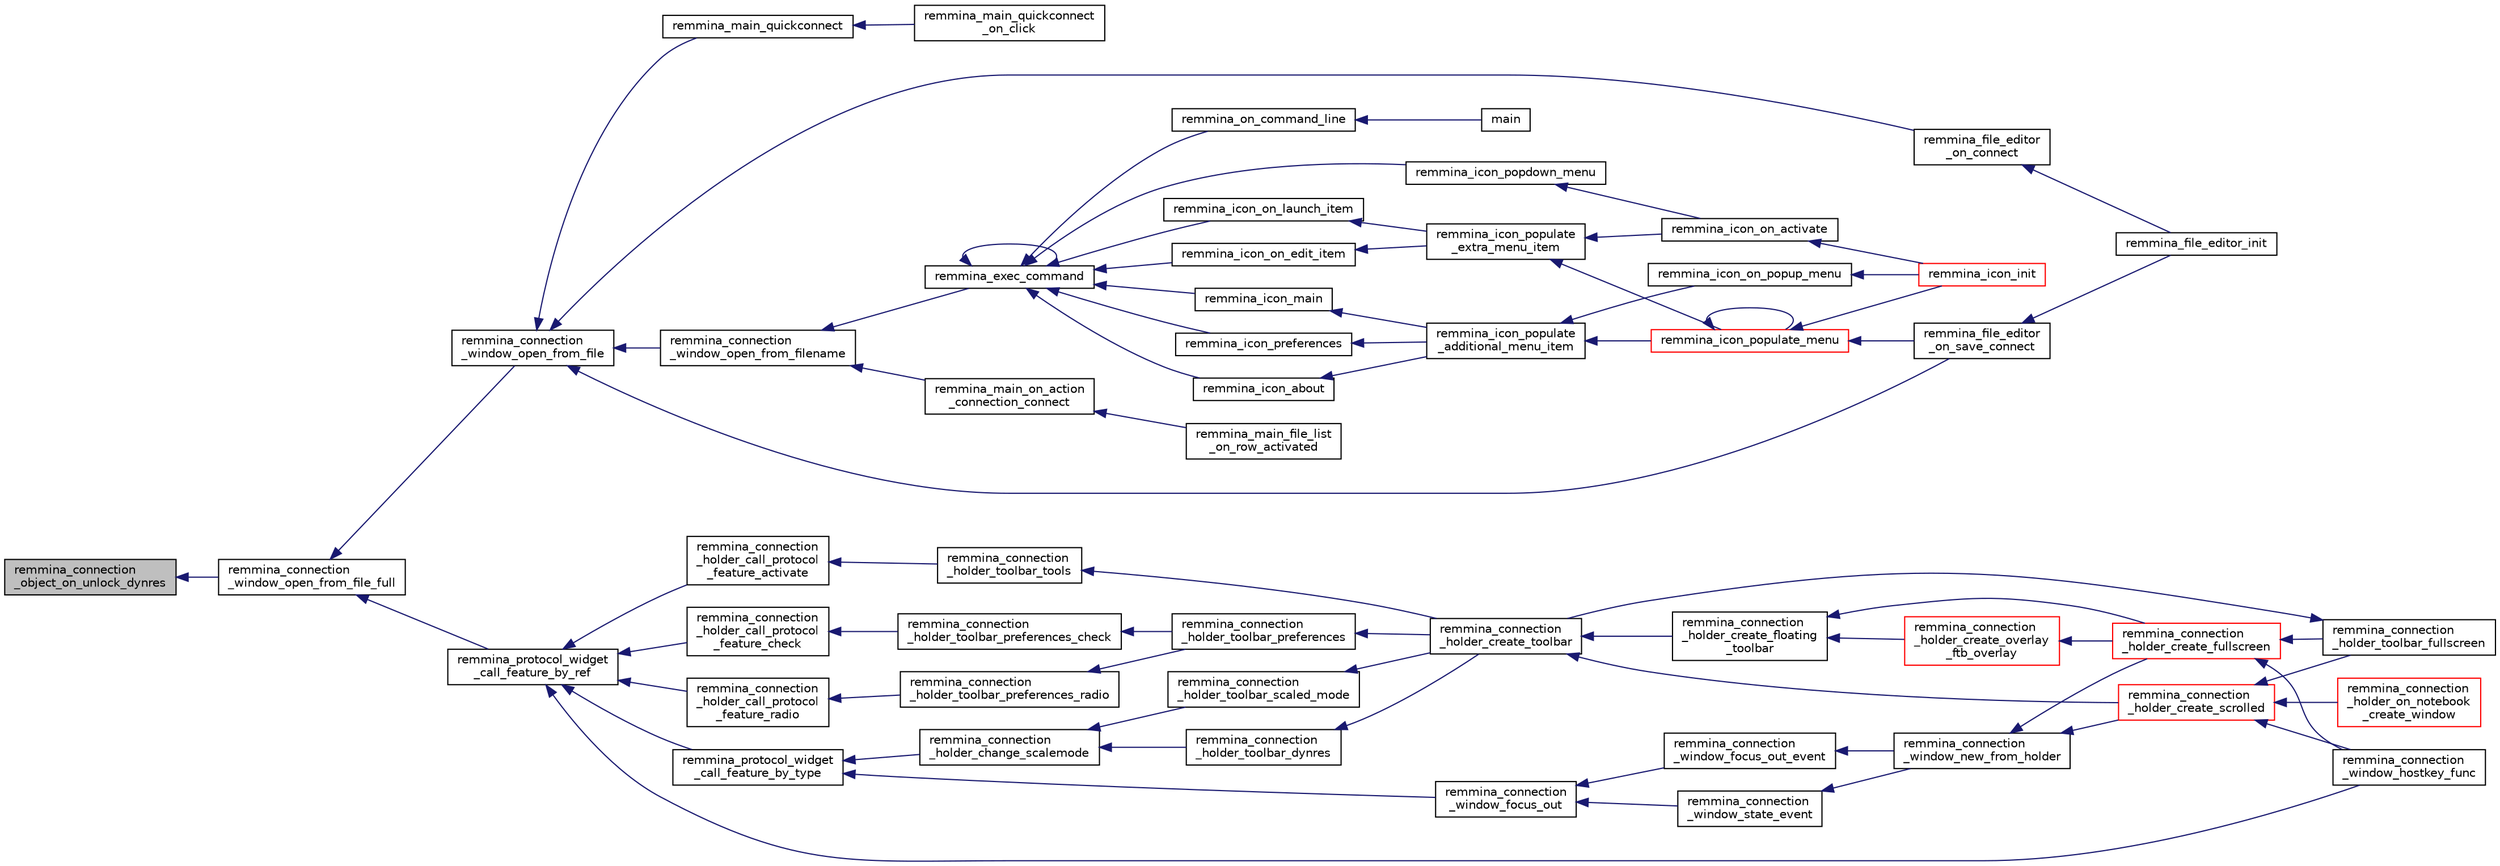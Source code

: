 digraph "remmina_connection_object_on_unlock_dynres"
{
  edge [fontname="Helvetica",fontsize="10",labelfontname="Helvetica",labelfontsize="10"];
  node [fontname="Helvetica",fontsize="10",shape=record];
  rankdir="LR";
  Node11727 [label="remmina_connection\l_object_on_unlock_dynres",height=0.2,width=0.4,color="black", fillcolor="grey75", style="filled", fontcolor="black"];
  Node11727 -> Node11728 [dir="back",color="midnightblue",fontsize="10",style="solid",fontname="Helvetica"];
  Node11728 [label="remmina_connection\l_window_open_from_file_full",height=0.2,width=0.4,color="black", fillcolor="white", style="filled",URL="$remmina__connection__window_8h.html#adbf2b670ca3bae96a99cb0b36021a961"];
  Node11728 -> Node11729 [dir="back",color="midnightblue",fontsize="10",style="solid",fontname="Helvetica"];
  Node11729 [label="remmina_connection\l_window_open_from_file",height=0.2,width=0.4,color="black", fillcolor="white", style="filled",URL="$remmina__connection__window_8h.html#a1c7f722a89609523cc4de079cc82f23c"];
  Node11729 -> Node11730 [dir="back",color="midnightblue",fontsize="10",style="solid",fontname="Helvetica"];
  Node11730 [label="remmina_connection\l_window_open_from_filename",height=0.2,width=0.4,color="black", fillcolor="white", style="filled",URL="$remmina__connection__window_8h.html#ab0ed27ef360efc7d92906cbabf9da5db"];
  Node11730 -> Node11731 [dir="back",color="midnightblue",fontsize="10",style="solid",fontname="Helvetica"];
  Node11731 [label="remmina_exec_command",height=0.2,width=0.4,color="black", fillcolor="white", style="filled",URL="$remmina__exec_8h.html#a424cabdcff647797061e7482049d62a7"];
  Node11731 -> Node11732 [dir="back",color="midnightblue",fontsize="10",style="solid",fontname="Helvetica"];
  Node11732 [label="remmina_on_command_line",height=0.2,width=0.4,color="black", fillcolor="white", style="filled",URL="$remmina_8c.html#aeb286fc5bd52ab5382ab8cb495dc2914"];
  Node11732 -> Node11733 [dir="back",color="midnightblue",fontsize="10",style="solid",fontname="Helvetica"];
  Node11733 [label="main",height=0.2,width=0.4,color="black", fillcolor="white", style="filled",URL="$remmina_8c.html#a0ddf1224851353fc92bfbff6f499fa97"];
  Node11731 -> Node11731 [dir="back",color="midnightblue",fontsize="10",style="solid",fontname="Helvetica"];
  Node11731 -> Node11734 [dir="back",color="midnightblue",fontsize="10",style="solid",fontname="Helvetica"];
  Node11734 [label="remmina_icon_main",height=0.2,width=0.4,color="black", fillcolor="white", style="filled",URL="$remmina__icon_8c.html#a920476110ab6410c8fc8cf734109e497"];
  Node11734 -> Node11735 [dir="back",color="midnightblue",fontsize="10",style="solid",fontname="Helvetica"];
  Node11735 [label="remmina_icon_populate\l_additional_menu_item",height=0.2,width=0.4,color="black", fillcolor="white", style="filled",URL="$remmina__icon_8c.html#a8aaf73ed94cf20dcce1c7be26262cb56"];
  Node11735 -> Node11736 [dir="back",color="midnightblue",fontsize="10",style="solid",fontname="Helvetica"];
  Node11736 [label="remmina_icon_populate_menu",height=0.2,width=0.4,color="red", fillcolor="white", style="filled",URL="$remmina__icon_8h.html#af80ed314f91d653237249d839c7fc3b2"];
  Node11736 -> Node11739 [dir="back",color="midnightblue",fontsize="10",style="solid",fontname="Helvetica"];
  Node11739 [label="remmina_file_editor\l_on_save_connect",height=0.2,width=0.4,color="black", fillcolor="white", style="filled",URL="$remmina__file__editor_8c.html#a57224f3f69f04f398de563b71be6b18e"];
  Node11739 -> Node11738 [dir="back",color="midnightblue",fontsize="10",style="solid",fontname="Helvetica"];
  Node11738 [label="remmina_file_editor_init",height=0.2,width=0.4,color="black", fillcolor="white", style="filled",URL="$remmina__file__editor_8c.html#a9afd8d41c66f547320930eb331f3124d"];
  Node11736 -> Node11736 [dir="back",color="midnightblue",fontsize="10",style="solid",fontname="Helvetica"];
  Node11736 -> Node11740 [dir="back",color="midnightblue",fontsize="10",style="solid",fontname="Helvetica"];
  Node11740 [label="remmina_icon_init",height=0.2,width=0.4,color="red", fillcolor="white", style="filled",URL="$remmina__icon_8h.html#a741c81815e562f40672c4485172306d6"];
  Node11735 -> Node11744 [dir="back",color="midnightblue",fontsize="10",style="solid",fontname="Helvetica"];
  Node11744 [label="remmina_icon_on_popup_menu",height=0.2,width=0.4,color="black", fillcolor="white", style="filled",URL="$remmina__icon_8c.html#a95b917790eeb38e48137018796bdda93"];
  Node11744 -> Node11740 [dir="back",color="midnightblue",fontsize="10",style="solid",fontname="Helvetica"];
  Node11731 -> Node11745 [dir="back",color="midnightblue",fontsize="10",style="solid",fontname="Helvetica"];
  Node11745 [label="remmina_icon_preferences",height=0.2,width=0.4,color="black", fillcolor="white", style="filled",URL="$remmina__icon_8c.html#ad3b0e3d12e4854eae05b1afea19da404"];
  Node11745 -> Node11735 [dir="back",color="midnightblue",fontsize="10",style="solid",fontname="Helvetica"];
  Node11731 -> Node11746 [dir="back",color="midnightblue",fontsize="10",style="solid",fontname="Helvetica"];
  Node11746 [label="remmina_icon_about",height=0.2,width=0.4,color="black", fillcolor="white", style="filled",URL="$remmina__icon_8c.html#a5cdf1958ef01e49889bcee2e90e2cf71"];
  Node11746 -> Node11735 [dir="back",color="midnightblue",fontsize="10",style="solid",fontname="Helvetica"];
  Node11731 -> Node11747 [dir="back",color="midnightblue",fontsize="10",style="solid",fontname="Helvetica"];
  Node11747 [label="remmina_icon_on_launch_item",height=0.2,width=0.4,color="black", fillcolor="white", style="filled",URL="$remmina__icon_8c.html#ad1699688680e12abcfd5c74dd2f76d83"];
  Node11747 -> Node11748 [dir="back",color="midnightblue",fontsize="10",style="solid",fontname="Helvetica"];
  Node11748 [label="remmina_icon_populate\l_extra_menu_item",height=0.2,width=0.4,color="black", fillcolor="white", style="filled",URL="$remmina__icon_8c.html#a2847311861df3a2f1c8bbcd35cf3fd6f"];
  Node11748 -> Node11736 [dir="back",color="midnightblue",fontsize="10",style="solid",fontname="Helvetica"];
  Node11748 -> Node11749 [dir="back",color="midnightblue",fontsize="10",style="solid",fontname="Helvetica"];
  Node11749 [label="remmina_icon_on_activate",height=0.2,width=0.4,color="black", fillcolor="white", style="filled",URL="$remmina__icon_8c.html#af175fef31eb95974094088235b3a2b1d"];
  Node11749 -> Node11740 [dir="back",color="midnightblue",fontsize="10",style="solid",fontname="Helvetica"];
  Node11731 -> Node11750 [dir="back",color="midnightblue",fontsize="10",style="solid",fontname="Helvetica"];
  Node11750 [label="remmina_icon_on_edit_item",height=0.2,width=0.4,color="black", fillcolor="white", style="filled",URL="$remmina__icon_8c.html#af8708120906a8dc41a7998ebf9ecd129"];
  Node11750 -> Node11748 [dir="back",color="midnightblue",fontsize="10",style="solid",fontname="Helvetica"];
  Node11731 -> Node11751 [dir="back",color="midnightblue",fontsize="10",style="solid",fontname="Helvetica"];
  Node11751 [label="remmina_icon_popdown_menu",height=0.2,width=0.4,color="black", fillcolor="white", style="filled",URL="$remmina__icon_8c.html#a444be76e3c3a065279c5f9abc7fae833"];
  Node11751 -> Node11749 [dir="back",color="midnightblue",fontsize="10",style="solid",fontname="Helvetica"];
  Node11730 -> Node11752 [dir="back",color="midnightblue",fontsize="10",style="solid",fontname="Helvetica"];
  Node11752 [label="remmina_main_on_action\l_connection_connect",height=0.2,width=0.4,color="black", fillcolor="white", style="filled",URL="$remmina__main_8c.html#ae023d1cb099a4f7bee79f13760566cbf"];
  Node11752 -> Node11753 [dir="back",color="midnightblue",fontsize="10",style="solid",fontname="Helvetica"];
  Node11753 [label="remmina_main_file_list\l_on_row_activated",height=0.2,width=0.4,color="black", fillcolor="white", style="filled",URL="$remmina__main_8c.html#aba1a89a2400c5cc8373c6bd34602ac10"];
  Node11729 -> Node11754 [dir="back",color="midnightblue",fontsize="10",style="solid",fontname="Helvetica"];
  Node11754 [label="remmina_file_editor\l_on_connect",height=0.2,width=0.4,color="black", fillcolor="white", style="filled",URL="$remmina__file__editor_8c.html#a73b8581fd1fd77532b748d91a2951f25"];
  Node11754 -> Node11738 [dir="back",color="midnightblue",fontsize="10",style="solid",fontname="Helvetica"];
  Node11729 -> Node11739 [dir="back",color="midnightblue",fontsize="10",style="solid",fontname="Helvetica"];
  Node11729 -> Node11755 [dir="back",color="midnightblue",fontsize="10",style="solid",fontname="Helvetica"];
  Node11755 [label="remmina_main_quickconnect",height=0.2,width=0.4,color="black", fillcolor="white", style="filled",URL="$remmina__main_8c.html#a802458852abacebfb16f1f4295806a01"];
  Node11755 -> Node11756 [dir="back",color="midnightblue",fontsize="10",style="solid",fontname="Helvetica"];
  Node11756 [label="remmina_main_quickconnect\l_on_click",height=0.2,width=0.4,color="black", fillcolor="white", style="filled",URL="$remmina__main_8c.html#a210e9e04c7c97cc86412044de31f659d"];
  Node11728 -> Node11757 [dir="back",color="midnightblue",fontsize="10",style="solid",fontname="Helvetica"];
  Node11757 [label="remmina_protocol_widget\l_call_feature_by_ref",height=0.2,width=0.4,color="black", fillcolor="white", style="filled",URL="$remmina__protocol__widget_8h.html#a605b69a9aa4393024369cc5070488692"];
  Node11757 -> Node11758 [dir="back",color="midnightblue",fontsize="10",style="solid",fontname="Helvetica"];
  Node11758 [label="remmina_connection\l_holder_call_protocol\l_feature_radio",height=0.2,width=0.4,color="black", fillcolor="white", style="filled",URL="$remmina__connection__window_8c.html#a86280cb973101817f7410af393bc2f98"];
  Node11758 -> Node11759 [dir="back",color="midnightblue",fontsize="10",style="solid",fontname="Helvetica"];
  Node11759 [label="remmina_connection\l_holder_toolbar_preferences_radio",height=0.2,width=0.4,color="black", fillcolor="white", style="filled",URL="$remmina__connection__window_8c.html#a1ddab4aacc284c606ab237eae9c0b5a9"];
  Node11759 -> Node11760 [dir="back",color="midnightblue",fontsize="10",style="solid",fontname="Helvetica"];
  Node11760 [label="remmina_connection\l_holder_toolbar_preferences",height=0.2,width=0.4,color="black", fillcolor="white", style="filled",URL="$remmina__connection__window_8c.html#a78ec7d6e66d6e6569c1a9a0230c74bc8"];
  Node11760 -> Node11761 [dir="back",color="midnightblue",fontsize="10",style="solid",fontname="Helvetica"];
  Node11761 [label="remmina_connection\l_holder_create_toolbar",height=0.2,width=0.4,color="black", fillcolor="white", style="filled",URL="$remmina__connection__window_8c.html#af8138da72278e9e9000276e08a6fd984"];
  Node11761 -> Node11762 [dir="back",color="midnightblue",fontsize="10",style="solid",fontname="Helvetica"];
  Node11762 [label="remmina_connection\l_holder_create_floating\l_toolbar",height=0.2,width=0.4,color="black", fillcolor="white", style="filled",URL="$remmina__connection__window_8c.html#a967dca6c1876afc3e6bcb763f9709d43"];
  Node11762 -> Node11763 [dir="back",color="midnightblue",fontsize="10",style="solid",fontname="Helvetica"];
  Node11763 [label="remmina_connection\l_holder_create_overlay\l_ftb_overlay",height=0.2,width=0.4,color="red", fillcolor="white", style="filled",URL="$remmina__connection__window_8c.html#ab2edcb806312b3367c70fbb13c383ae0"];
  Node11763 -> Node11765 [dir="back",color="midnightblue",fontsize="10",style="solid",fontname="Helvetica"];
  Node11765 [label="remmina_connection\l_holder_create_fullscreen",height=0.2,width=0.4,color="red", fillcolor="white", style="filled",URL="$remmina__connection__window_8c.html#ae67ca4d276339723c1ff87fc224eaccf"];
  Node11765 -> Node11766 [dir="back",color="midnightblue",fontsize="10",style="solid",fontname="Helvetica"];
  Node11766 [label="remmina_connection\l_holder_toolbar_fullscreen",height=0.2,width=0.4,color="black", fillcolor="white", style="filled",URL="$remmina__connection__window_8c.html#a02ac20f50f1b7b816bd7208127efdbee"];
  Node11766 -> Node11761 [dir="back",color="midnightblue",fontsize="10",style="solid",fontname="Helvetica"];
  Node11765 -> Node11770 [dir="back",color="midnightblue",fontsize="10",style="solid",fontname="Helvetica"];
  Node11770 [label="remmina_connection\l_window_hostkey_func",height=0.2,width=0.4,color="black", fillcolor="white", style="filled",URL="$remmina__connection__window_8c.html#abef663d930076deb3105f86dabe2a9c3"];
  Node11762 -> Node11765 [dir="back",color="midnightblue",fontsize="10",style="solid",fontname="Helvetica"];
  Node11761 -> Node11772 [dir="back",color="midnightblue",fontsize="10",style="solid",fontname="Helvetica"];
  Node11772 [label="remmina_connection\l_holder_create_scrolled",height=0.2,width=0.4,color="red", fillcolor="white", style="filled",URL="$remmina__connection__window_8c.html#a57b3656c37df65d276ddd50a16906dc7"];
  Node11772 -> Node11766 [dir="back",color="midnightblue",fontsize="10",style="solid",fontname="Helvetica"];
  Node11772 -> Node11773 [dir="back",color="midnightblue",fontsize="10",style="solid",fontname="Helvetica"];
  Node11773 [label="remmina_connection\l_holder_on_notebook\l_create_window",height=0.2,width=0.4,color="red", fillcolor="white", style="filled",URL="$remmina__connection__window_8c.html#a2f5fc595c1aad851962aa58e2009bcce"];
  Node11772 -> Node11770 [dir="back",color="midnightblue",fontsize="10",style="solid",fontname="Helvetica"];
  Node11757 -> Node11775 [dir="back",color="midnightblue",fontsize="10",style="solid",fontname="Helvetica"];
  Node11775 [label="remmina_connection\l_holder_call_protocol\l_feature_check",height=0.2,width=0.4,color="black", fillcolor="white", style="filled",URL="$remmina__connection__window_8c.html#a8d924ded7fe147df8b5f113e2fb1d6e7"];
  Node11775 -> Node11776 [dir="back",color="midnightblue",fontsize="10",style="solid",fontname="Helvetica"];
  Node11776 [label="remmina_connection\l_holder_toolbar_preferences_check",height=0.2,width=0.4,color="black", fillcolor="white", style="filled",URL="$remmina__connection__window_8c.html#ada0dce340f5f1484c496a2357e8a2c69"];
  Node11776 -> Node11760 [dir="back",color="midnightblue",fontsize="10",style="solid",fontname="Helvetica"];
  Node11757 -> Node11777 [dir="back",color="midnightblue",fontsize="10",style="solid",fontname="Helvetica"];
  Node11777 [label="remmina_connection\l_holder_call_protocol\l_feature_activate",height=0.2,width=0.4,color="black", fillcolor="white", style="filled",URL="$remmina__connection__window_8c.html#a4507b43c6fd10bc68d9512c6b253a552"];
  Node11777 -> Node11778 [dir="back",color="midnightblue",fontsize="10",style="solid",fontname="Helvetica"];
  Node11778 [label="remmina_connection\l_holder_toolbar_tools",height=0.2,width=0.4,color="black", fillcolor="white", style="filled",URL="$remmina__connection__window_8c.html#a51cc0b2274049920f67c71047bd76213"];
  Node11778 -> Node11761 [dir="back",color="midnightblue",fontsize="10",style="solid",fontname="Helvetica"];
  Node11757 -> Node11770 [dir="back",color="midnightblue",fontsize="10",style="solid",fontname="Helvetica"];
  Node11757 -> Node11779 [dir="back",color="midnightblue",fontsize="10",style="solid",fontname="Helvetica"];
  Node11779 [label="remmina_protocol_widget\l_call_feature_by_type",height=0.2,width=0.4,color="black", fillcolor="white", style="filled",URL="$remmina__protocol__widget_8h.html#a6a630e96e5b914d60d678ae8eaad4cd9"];
  Node11779 -> Node11780 [dir="back",color="midnightblue",fontsize="10",style="solid",fontname="Helvetica"];
  Node11780 [label="remmina_connection\l_holder_change_scalemode",height=0.2,width=0.4,color="black", fillcolor="white", style="filled",URL="$remmina__connection__window_8c.html#a5565ebedf82eb9f2d54b7f447b4c930e"];
  Node11780 -> Node11781 [dir="back",color="midnightblue",fontsize="10",style="solid",fontname="Helvetica"];
  Node11781 [label="remmina_connection\l_holder_toolbar_dynres",height=0.2,width=0.4,color="black", fillcolor="white", style="filled",URL="$remmina__connection__window_8c.html#a576e3800c7371f63b27e3832848ac4e5"];
  Node11781 -> Node11761 [dir="back",color="midnightblue",fontsize="10",style="solid",fontname="Helvetica"];
  Node11780 -> Node11782 [dir="back",color="midnightblue",fontsize="10",style="solid",fontname="Helvetica"];
  Node11782 [label="remmina_connection\l_holder_toolbar_scaled_mode",height=0.2,width=0.4,color="black", fillcolor="white", style="filled",URL="$remmina__connection__window_8c.html#ad6136dd7c0867a5a5f1c0b0645632ee4"];
  Node11782 -> Node11761 [dir="back",color="midnightblue",fontsize="10",style="solid",fontname="Helvetica"];
  Node11779 -> Node11783 [dir="back",color="midnightblue",fontsize="10",style="solid",fontname="Helvetica"];
  Node11783 [label="remmina_connection\l_window_focus_out",height=0.2,width=0.4,color="black", fillcolor="white", style="filled",URL="$remmina__connection__window_8c.html#a8c242e0a7ee57ed79099c330d696b43f"];
  Node11783 -> Node11784 [dir="back",color="midnightblue",fontsize="10",style="solid",fontname="Helvetica"];
  Node11784 [label="remmina_connection\l_window_focus_out_event",height=0.2,width=0.4,color="black", fillcolor="white", style="filled",URL="$remmina__connection__window_8c.html#a539828a1dd435bee083d82136691176c"];
  Node11784 -> Node11785 [dir="back",color="midnightblue",fontsize="10",style="solid",fontname="Helvetica"];
  Node11785 [label="remmina_connection\l_window_new_from_holder",height=0.2,width=0.4,color="black", fillcolor="white", style="filled",URL="$remmina__connection__window_8c.html#a0ff4775a640861c11f2bc9f4e4680ed5"];
  Node11785 -> Node11772 [dir="back",color="midnightblue",fontsize="10",style="solid",fontname="Helvetica"];
  Node11785 -> Node11765 [dir="back",color="midnightblue",fontsize="10",style="solid",fontname="Helvetica"];
  Node11783 -> Node11786 [dir="back",color="midnightblue",fontsize="10",style="solid",fontname="Helvetica"];
  Node11786 [label="remmina_connection\l_window_state_event",height=0.2,width=0.4,color="black", fillcolor="white", style="filled",URL="$remmina__connection__window_8c.html#a174d5b1e983a96c98aae2e8078f462bd"];
  Node11786 -> Node11785 [dir="back",color="midnightblue",fontsize="10",style="solid",fontname="Helvetica"];
}
